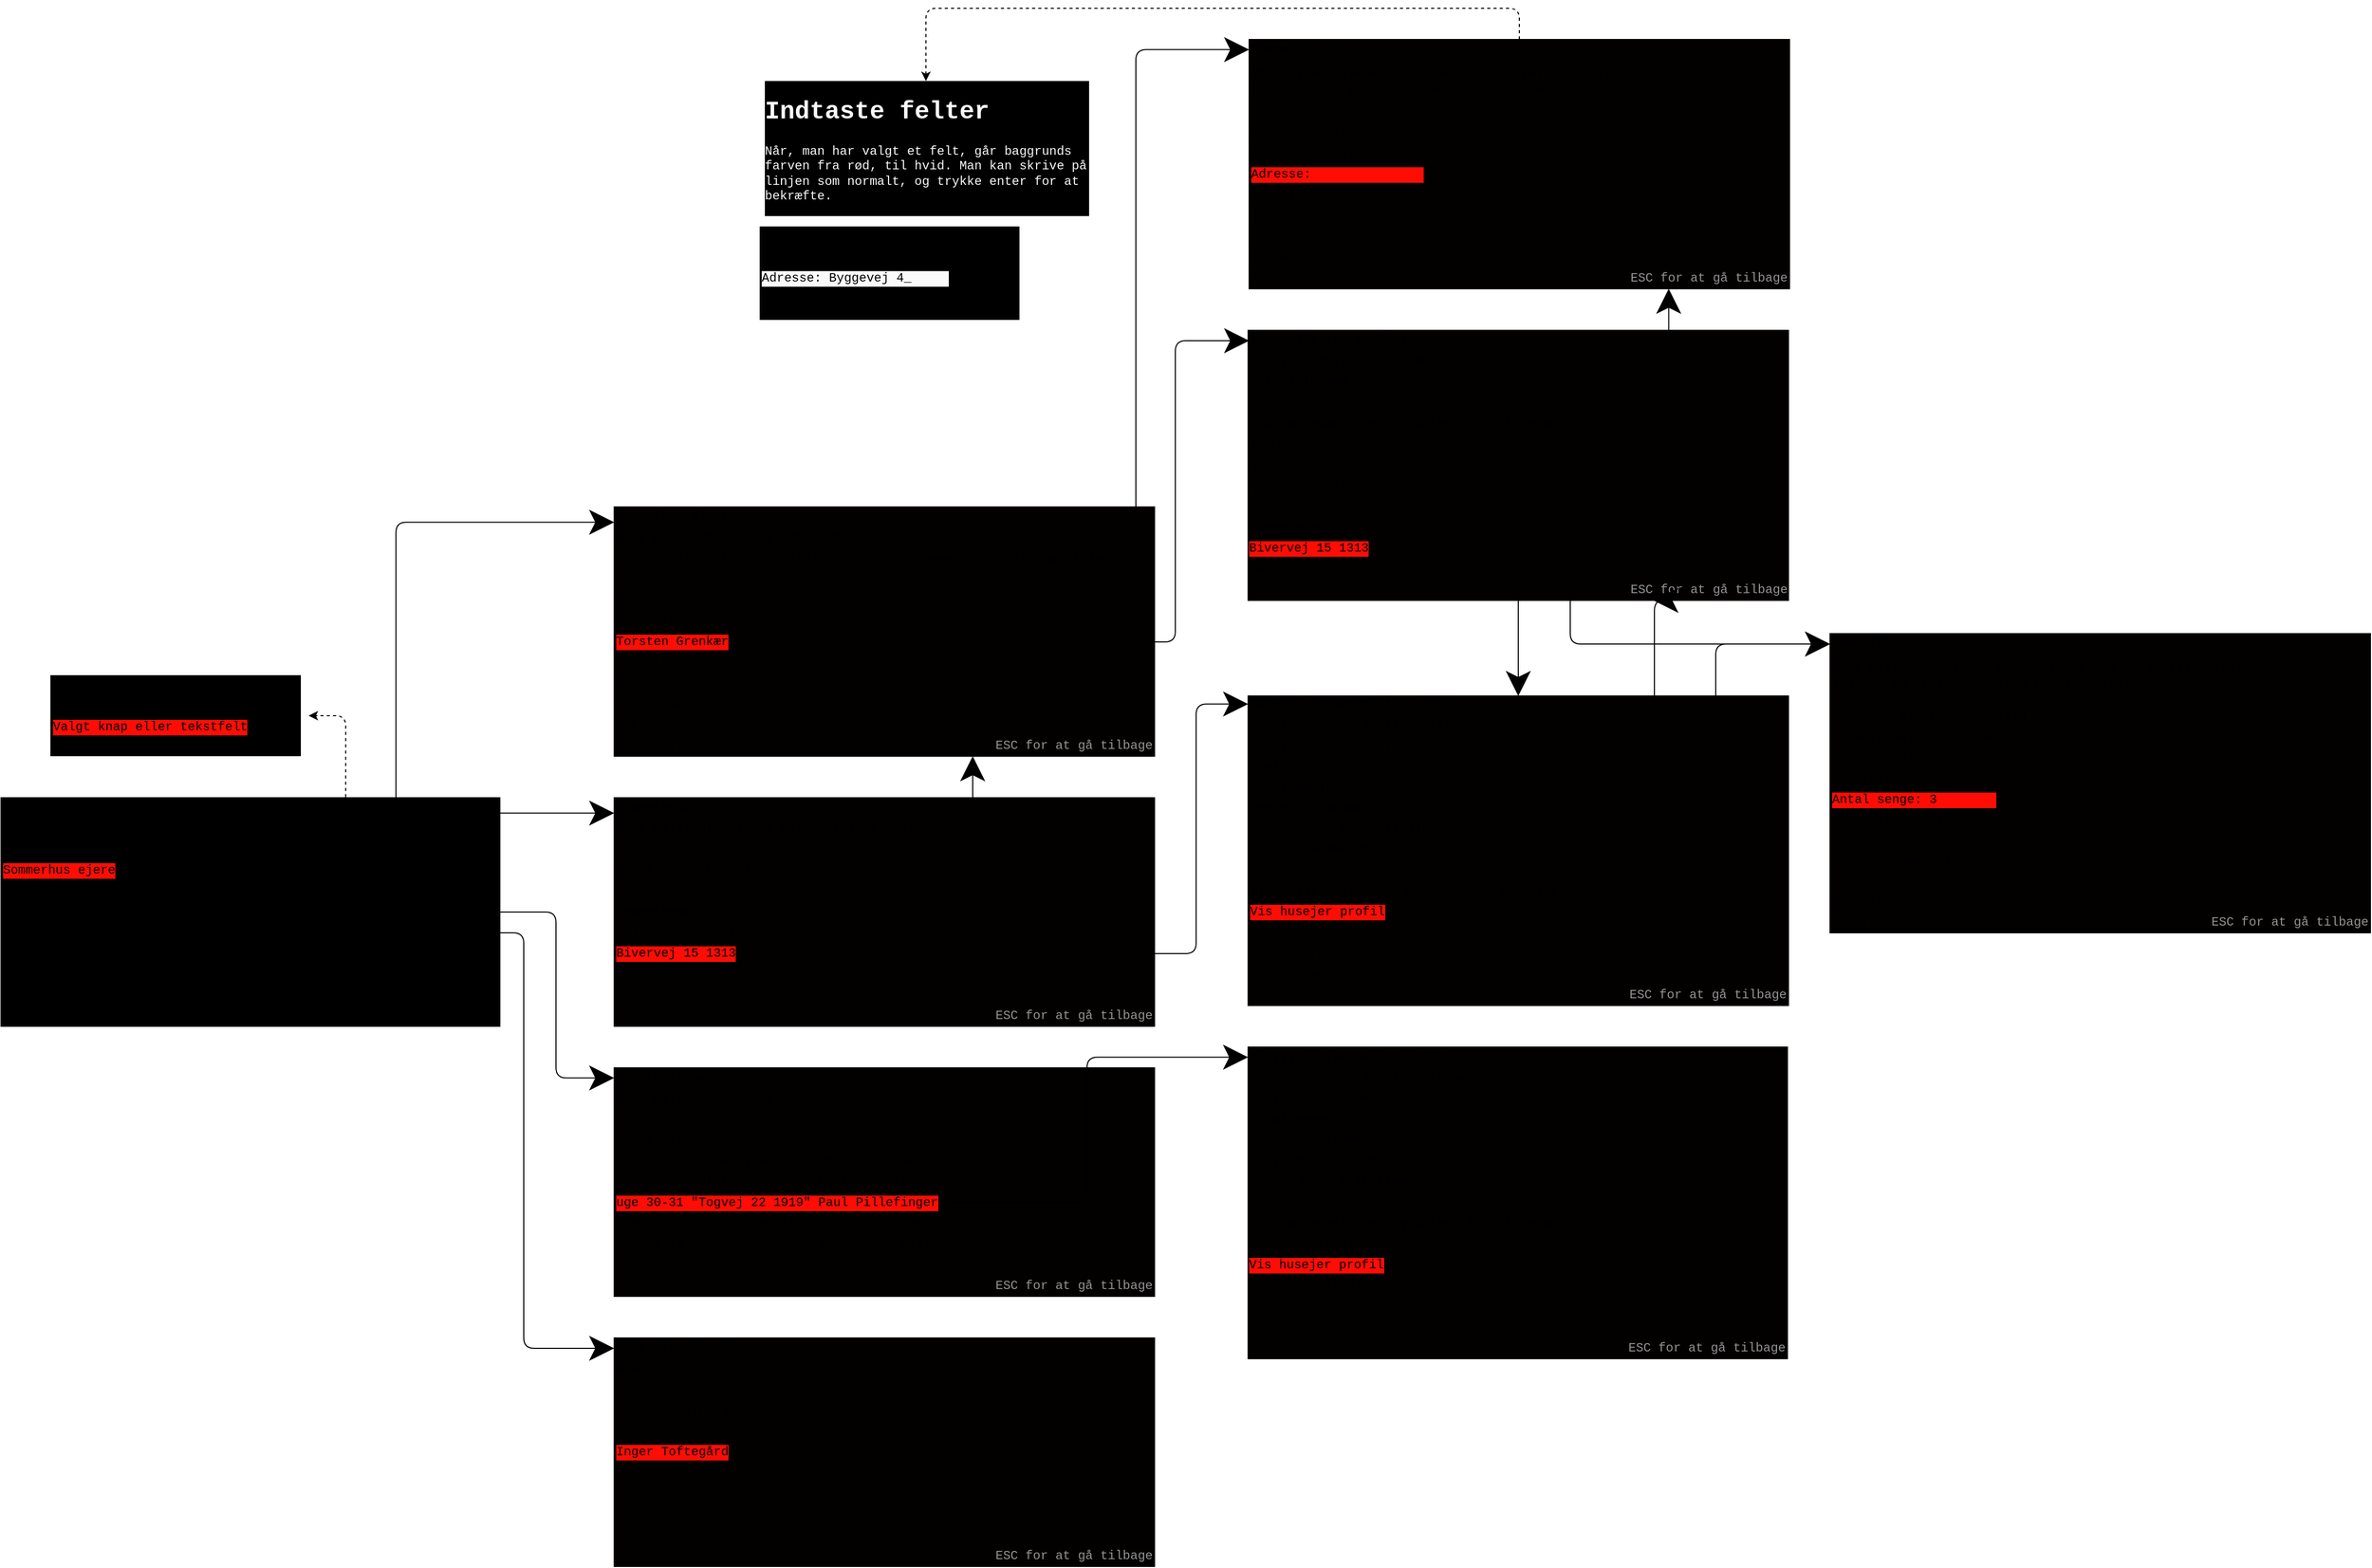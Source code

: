 <mxfile version="11.3.0" pages="1"><diagram id="26p3L_YCjEW0jslqgOV3" name="Page-1"><mxGraphModel dx="1491" dy="1952" grid="1" gridSize="10" guides="1" tooltips="1" connect="1" arrows="1" fold="1" page="1" pageScale="1" pageWidth="827" pageHeight="1169" math="0" shadow="0"><root><mxCell id="0"/><mxCell id="1" parent="0"/><mxCell id="nq1gIL245foK8ah5lB4P-1" value="" style="rounded=0;whiteSpace=wrap;html=1;comic=0;fillColor=#000000;" vertex="1" parent="1"><mxGeometry x="40" y="40" width="480" height="220" as="geometry"/></mxCell><mxCell id="nq1gIL245foK8ah5lB4P-2" value="Sydvest-Bo Sommerhuse" style="text;html=1;strokeColor=none;fillColor=none;align=left;verticalAlign=middle;whiteSpace=wrap;rounded=0;comic=0;fontFamily=Courier New;fontStyle=1" vertex="1" parent="1"><mxGeometry x="40" y="40" width="200" height="20" as="geometry"/></mxCell><mxCell id="nq1gIL245foK8ah5lB4P-3" value="Sommerhus ejere" style="text;html=1;strokeColor=none;fillColor=none;align=left;verticalAlign=middle;whiteSpace=wrap;rounded=0;comic=0;fontFamily=Courier New;labelBackgroundColor=#FF0D05;fontColor=#000000;" vertex="1" parent="1"><mxGeometry x="40" y="100" width="120" height="20" as="geometry"/></mxCell><mxCell id="nq1gIL245foK8ah5lB4P-4" value="Sommerhuse" style="text;html=1;strokeColor=none;fillColor=none;align=left;verticalAlign=middle;whiteSpace=wrap;rounded=0;comic=0;fontFamily=Courier New;" vertex="1" parent="1"><mxGeometry x="40" y="120" width="80" height="20" as="geometry"/></mxCell><mxCell id="nq1gIL245foK8ah5lB4P-5" value="Reservationer" style="text;html=1;strokeColor=none;fillColor=none;align=left;verticalAlign=middle;whiteSpace=wrap;rounded=0;comic=0;fontFamily=Courier New;" vertex="1" parent="1"><mxGeometry x="40" y="140" width="100" height="20" as="geometry"/></mxCell><mxCell id="nq1gIL245foK8ah5lB4P-6" value="Brug piletasterne, og Enter, for at vælge" style="text;html=1;strokeColor=none;fillColor=none;align=left;verticalAlign=middle;whiteSpace=wrap;rounded=0;comic=0;fontFamily=Courier New;fontStyle=1" vertex="1" parent="1"><mxGeometry x="40" y="60" width="300" height="20" as="geometry"/></mxCell><mxCell id="nq1gIL245foK8ah5lB4P-8" value="" style="rounded=0;whiteSpace=wrap;html=1;comic=0;fillColor=#030000;" vertex="1" parent="1"><mxGeometry x="630" y="-240" width="520" height="240" as="geometry"/></mxCell><mxCell id="nq1gIL245foK8ah5lB4P-13" value="Brug piletasterne, og Enter, for at vælge" style="text;html=1;strokeColor=none;fillColor=none;align=left;verticalAlign=middle;whiteSpace=wrap;rounded=0;comic=0;fontFamily=Courier New;fontStyle=1" vertex="1" parent="1"><mxGeometry x="630" y="-220.2" width="300" height="20" as="geometry"/></mxCell><mxCell id="nq1gIL245foK8ah5lB4P-14" value="Sommerhus ejere" style="text;html=1;strokeColor=none;fillColor=none;align=left;verticalAlign=middle;whiteSpace=wrap;rounded=0;comic=0;fontFamily=Courier New;fontStyle=1" vertex="1" parent="1"><mxGeometry x="630" y="-240.2" width="200" height="20" as="geometry"/></mxCell><mxCell id="nq1gIL245foK8ah5lB4P-15" value="Torsten Grenkær" style="text;html=1;strokeColor=none;fillColor=none;align=left;verticalAlign=middle;whiteSpace=wrap;rounded=0;comic=0;fontFamily=Courier New;labelBackgroundColor=#FF0D05;fontColor=#000000;" vertex="1" parent="1"><mxGeometry x="630" y="-120" width="112" height="20" as="geometry"/></mxCell><mxCell id="nq1gIL245foK8ah5lB4P-16" value="Bo Nielsen" style="text;html=1;strokeColor=none;fillColor=none;align=left;verticalAlign=middle;whiteSpace=wrap;rounded=0;comic=0;fontFamily=Courier New;" vertex="1" parent="1"><mxGeometry x="630" y="-140.2" width="200" height="20" as="geometry"/></mxCell><mxCell id="nq1gIL245foK8ah5lB4P-17" value="Opret Sommerhus ejer" style="text;html=1;strokeColor=none;fillColor=none;align=left;verticalAlign=middle;whiteSpace=wrap;rounded=0;comic=0;fontFamily=Courier New;fontStyle=0;dashed=1;" vertex="1" parent="1"><mxGeometry x="630" y="-160" width="151" height="20" as="geometry"/></mxCell><mxCell id="nq1gIL245foK8ah5lB4P-18" value="Lise Lotte" style="text;html=1;strokeColor=none;fillColor=none;align=left;verticalAlign=middle;whiteSpace=wrap;rounded=0;comic=0;fontFamily=Courier New;" vertex="1" parent="1"><mxGeometry x="630" y="-100.2" width="200" height="20" as="geometry"/></mxCell><mxCell id="nq1gIL245foK8ah5lB4P-19" value="Niels Bohr" style="text;html=1;strokeColor=none;fillColor=none;align=left;verticalAlign=middle;whiteSpace=wrap;rounded=0;comic=0;fontFamily=Courier New;" vertex="1" parent="1"><mxGeometry x="630" y="-80.2" width="200" height="20" as="geometry"/></mxCell><mxCell id="nq1gIL245foK8ah5lB4P-20" value="Finn Nymark" style="text;html=1;strokeColor=none;fillColor=none;align=left;verticalAlign=middle;whiteSpace=wrap;rounded=0;comic=0;fontFamily=Courier New;" vertex="1" parent="1"><mxGeometry x="630" y="-60.2" width="200" height="20" as="geometry"/></mxCell><mxCell id="nq1gIL245foK8ah5lB4P-21" value="Bob Byggemand" style="text;html=1;strokeColor=none;fillColor=none;align=left;verticalAlign=middle;whiteSpace=wrap;rounded=0;comic=0;fontFamily=Courier New;" vertex="1" parent="1"><mxGeometry x="630" y="-40.2" width="200" height="20" as="geometry"/></mxCell><mxCell id="nq1gIL245foK8ah5lB4P-22" value="Gert Lillapuk" style="text;html=1;strokeColor=none;fillColor=none;align=left;verticalAlign=middle;whiteSpace=wrap;rounded=0;comic=0;fontFamily=Courier New;" vertex="1" parent="1"><mxGeometry x="630" y="-20.2" width="200" height="20" as="geometry"/></mxCell><mxCell id="nq1gIL245foK8ah5lB4P-23" value="" style="rounded=0;whiteSpace=wrap;html=1;comic=0;fillColor=#030000;" vertex="1" parent="1"><mxGeometry x="630" y="40" width="520" height="220" as="geometry"/></mxCell><mxCell id="nq1gIL245foK8ah5lB4P-24" value="Brug piletasterne, og Enter, for at vælge" style="text;html=1;strokeColor=none;fillColor=none;align=left;verticalAlign=middle;whiteSpace=wrap;rounded=0;comic=0;fontFamily=Courier New;fontStyle=1" vertex="1" parent="1"><mxGeometry x="630" y="59.8" width="300" height="20" as="geometry"/></mxCell><mxCell id="nq1gIL245foK8ah5lB4P-25" value="Sommerhuse" style="text;html=1;strokeColor=none;fillColor=none;align=left;verticalAlign=middle;whiteSpace=wrap;rounded=0;comic=0;fontFamily=Courier New;fontStyle=1" vertex="1" parent="1"><mxGeometry x="630" y="39.8" width="200" height="20" as="geometry"/></mxCell><mxCell id="nq1gIL245foK8ah5lB4P-26" value="Bivervej 15 1313" style="text;html=1;strokeColor=none;fillColor=none;align=left;verticalAlign=middle;whiteSpace=wrap;rounded=0;comic=0;fontFamily=Courier New;labelBackgroundColor=#FF0D05;fontColor=#000000;" vertex="1" parent="1"><mxGeometry x="630" y="180" width="119" height="20" as="geometry"/></mxCell><mxCell id="nq1gIL245foK8ah5lB4P-28" value="Opret Sommerhus ejer" style="text;html=1;strokeColor=none;fillColor=none;align=left;verticalAlign=middle;whiteSpace=wrap;rounded=0;comic=0;fontFamily=Courier New;fontStyle=0;dashed=1;" vertex="1" parent="1"><mxGeometry x="630" y="100" width="149" height="20" as="geometry"/></mxCell><mxCell id="nq1gIL245foK8ah5lB4P-34" value="Vælg en ejer, for at administrere deres sommerhuse eller oplysninger" style="text;html=1;strokeColor=none;fillColor=none;align=left;verticalAlign=middle;whiteSpace=wrap;rounded=0;comic=0;fontFamily=Courier New;fontStyle=1" vertex="1" parent="1"><mxGeometry x="630" y="-200" width="500" height="20" as="geometry"/></mxCell><mxCell id="nq1gIL245foK8ah5lB4P-35" value="" style="endArrow=classic;html=1;fontFamily=Courier New;fontColor=#000000;exitX=1;exitY=0.5;exitDx=0;exitDy=0;edgeStyle=orthogonalEdgeStyle;endSize=21;strokeWidth=1;entryX=0;entryY=0.75;entryDx=0;entryDy=0;rounded=1;" edge="1" parent="1" source="nq1gIL245foK8ah5lB4P-3" target="nq1gIL245foK8ah5lB4P-14"><mxGeometry width="50" height="50" relative="1" as="geometry"><mxPoint x="180" y="120" as="sourcePoint"/><mxPoint x="570" y="-140" as="targetPoint"/><Array as="points"><mxPoint x="420" y="110"/><mxPoint x="420" y="-225"/></Array></mxGeometry></mxCell><mxCell id="nq1gIL245foK8ah5lB4P-36" value="" style="endArrow=classic;html=1;fontFamily=Courier New;fontColor=#000000;exitX=1;exitY=0.5;exitDx=0;exitDy=0;edgeStyle=orthogonalEdgeStyle;endSize=21;strokeWidth=1;entryX=0;entryY=0.75;entryDx=0;entryDy=0;rounded=1;" edge="1" parent="1" source="nq1gIL245foK8ah5lB4P-4" target="nq1gIL245foK8ah5lB4P-25"><mxGeometry width="50" height="50" relative="1" as="geometry"><mxPoint x="210.176" y="137.529" as="sourcePoint"/><mxPoint x="679.588" y="-197.765" as="targetPoint"/><Array as="points"><mxPoint x="470" y="130"/><mxPoint x="470" y="55"/></Array></mxGeometry></mxCell><mxCell id="nq1gIL245foK8ah5lB4P-37" value="" style="endArrow=classic;html=1;fontFamily=Courier New;fontColor=#000000;exitX=1;exitY=0.5;exitDx=0;exitDy=0;edgeStyle=orthogonalEdgeStyle;endSize=21;strokeWidth=1;rounded=1;" edge="1" parent="1" source="nq1gIL245foK8ah5lB4P-28" target="nq1gIL245foK8ah5lB4P-8"><mxGeometry width="50" height="50" relative="1" as="geometry"><mxPoint x="1240.118" y="129.529" as="sourcePoint"/><mxPoint x="1749.529" y="54.235" as="targetPoint"/><Array as="points"><mxPoint x="975" y="110"/></Array></mxGeometry></mxCell><mxCell id="nq1gIL245foK8ah5lB4P-38" value="" style="rounded=0;whiteSpace=wrap;html=1;comic=0;fillColor=#030000;" vertex="1" parent="1"><mxGeometry x="630" y="300" width="520" height="220" as="geometry"/></mxCell><mxCell id="nq1gIL245foK8ah5lB4P-39" value="Brug piletasterne, og Enter, for at vælge" style="text;html=1;strokeColor=none;fillColor=none;align=left;verticalAlign=middle;whiteSpace=wrap;rounded=0;comic=0;fontFamily=Courier New;fontStyle=1" vertex="1" parent="1"><mxGeometry x="630" y="319.8" width="300" height="20" as="geometry"/></mxCell><mxCell id="nq1gIL245foK8ah5lB4P-40" value="Reservationer" style="text;html=1;strokeColor=none;fillColor=none;align=left;verticalAlign=middle;whiteSpace=wrap;rounded=0;comic=0;fontFamily=Courier New;fontStyle=1" vertex="1" parent="1"><mxGeometry x="630" y="299.8" width="200" height="20" as="geometry"/></mxCell><mxCell id="nq1gIL245foK8ah5lB4P-210" style="edgeStyle=orthogonalEdgeStyle;rounded=1;orthogonalLoop=1;jettySize=auto;html=1;entryX=0;entryY=0.5;entryDx=0;entryDy=0;endSize=21;targetPerimeterSpacing=0;strokeWidth=1;fontFamily=Courier New;fontColor=#030000;" edge="1" parent="1" source="nq1gIL245foK8ah5lB4P-41" target="nq1gIL245foK8ah5lB4P-194"><mxGeometry relative="1" as="geometry"/></mxCell><mxCell id="nq1gIL245foK8ah5lB4P-41" value="&lt;span style=&quot;background-color: rgb(255 , 13 , 5)&quot;&gt;uge 30-31 &quot;Togvej 22 1919&quot; Paul Pillefinger&lt;/span&gt;" style="text;html=1;strokeColor=none;fillColor=none;align=left;verticalAlign=middle;whiteSpace=wrap;rounded=0;comic=0;fontFamily=Courier New;labelBackgroundColor=#FF0D05;fontColor=#000000;" vertex="1" parent="1"><mxGeometry x="630" y="420" width="320" height="20" as="geometry"/></mxCell><mxCell id="nq1gIL245foK8ah5lB4P-42" value="uge 22-24 &quot;Grænvej 40 2030&quot; Morten Ingmand" style="text;html=1;strokeColor=none;fillColor=none;align=left;verticalAlign=middle;whiteSpace=wrap;rounded=0;comic=0;fontFamily=Courier New;" vertex="1" parent="1"><mxGeometry x="630" y="380" width="440" height="20" as="geometry"/></mxCell><mxCell id="nq1gIL245foK8ah5lB4P-43" value="Opret Reservation" style="text;html=1;strokeColor=none;fillColor=none;align=left;verticalAlign=middle;whiteSpace=wrap;rounded=0;comic=0;fontFamily=Courier New;fontStyle=0;dashed=1;" vertex="1" parent="1"><mxGeometry x="630" y="360" width="130" height="20" as="geometry"/></mxCell><mxCell id="nq1gIL245foK8ah5lB4P-49" value="uge 19-32 &quot;BilTorv 2 1415&quot; Erik Poulstrup" style="text;html=1;strokeColor=none;fillColor=none;align=left;verticalAlign=middle;whiteSpace=wrap;rounded=0;comic=0;fontFamily=Courier New;" vertex="1" parent="1"><mxGeometry x="630" y="400" width="440" height="20" as="geometry"/></mxCell><mxCell id="nq1gIL245foK8ah5lB4P-52" value="uge 47-48 &quot;Kolddyssen 14 2030&quot; Per Wïnther" style="text;html=1;strokeColor=none;fillColor=none;align=left;verticalAlign=middle;whiteSpace=wrap;rounded=0;comic=0;fontFamily=Courier New;" vertex="1" parent="1"><mxGeometry x="630" y="440" width="440" height="20" as="geometry"/></mxCell><mxCell id="nq1gIL245foK8ah5lB4P-53" value="uge 12-14 &quot;FjabbeVinget 30 1400&quot; Lexi Belle" style="text;html=1;strokeColor=none;fillColor=none;align=left;verticalAlign=middle;whiteSpace=wrap;rounded=0;comic=0;fontFamily=Courier New;" vertex="1" parent="1"><mxGeometry x="630" y="460" width="440" height="20" as="geometry"/></mxCell><mxCell id="nq1gIL245foK8ah5lB4P-54" value="" style="endArrow=classic;html=1;fontFamily=Courier New;fontColor=#000000;exitX=1;exitY=0.5;exitDx=0;exitDy=0;edgeStyle=orthogonalEdgeStyle;endSize=21;strokeWidth=1;entryX=0;entryY=0.5;entryDx=0;entryDy=0;rounded=1;" edge="1" parent="1" source="nq1gIL245foK8ah5lB4P-5" target="nq1gIL245foK8ah5lB4P-40"><mxGeometry width="50" height="50" relative="1" as="geometry"><mxPoint x="140" y="155" as="sourcePoint"/><mxPoint x="650" y="80" as="targetPoint"/><Array as="points"><mxPoint x="574" y="150"/><mxPoint x="574" y="310"/></Array></mxGeometry></mxCell><mxCell id="nq1gIL245foK8ah5lB4P-55" value="&lt;font color=&quot;#949494&quot;&gt;ESC for at gå tilbage&lt;/font&gt;" style="text;html=1;strokeColor=none;fillColor=none;align=left;verticalAlign=middle;whiteSpace=wrap;rounded=0;comic=0;fontFamily=Courier New;" vertex="1" parent="1"><mxGeometry x="995" y="240" width="155" height="20" as="geometry"/></mxCell><mxCell id="nq1gIL245foK8ah5lB4P-58" value="Udlejningskonsulenter" style="text;html=1;strokeColor=none;fillColor=none;align=left;verticalAlign=middle;whiteSpace=wrap;rounded=0;comic=0;fontFamily=Courier New;" vertex="1" parent="1"><mxGeometry x="40" y="160" width="160" height="20" as="geometry"/></mxCell><mxCell id="nq1gIL245foK8ah5lB4P-59" value="" style="rounded=0;whiteSpace=wrap;html=1;comic=0;fillColor=#030000;" vertex="1" parent="1"><mxGeometry x="630" y="560" width="520" height="220" as="geometry"/></mxCell><mxCell id="nq1gIL245foK8ah5lB4P-60" value="Brug piletasterne, og Enter, for at vælge" style="text;html=1;strokeColor=none;fillColor=none;align=left;verticalAlign=middle;whiteSpace=wrap;rounded=0;comic=0;fontFamily=Courier New;" vertex="1" parent="1"><mxGeometry x="630" y="579.8" width="300" height="20" as="geometry"/></mxCell><mxCell id="nq1gIL245foK8ah5lB4P-61" value="Udlejningskonsulenter" style="text;html=1;strokeColor=none;fillColor=none;align=left;verticalAlign=middle;whiteSpace=wrap;rounded=0;comic=0;fontFamily=Courier New;" vertex="1" parent="1"><mxGeometry x="630" y="559.8" width="200" height="20" as="geometry"/></mxCell><mxCell id="nq1gIL245foK8ah5lB4P-62" value="&lt;span style=&quot;background-color: rgb(255 , 13 , 5)&quot;&gt;Inger Toftegård&lt;/span&gt;" style="text;html=1;strokeColor=none;fillColor=none;align=left;verticalAlign=middle;whiteSpace=wrap;rounded=0;comic=0;fontFamily=Courier New;labelBackgroundColor=#FF0D05;fontColor=#000000;" vertex="1" parent="1"><mxGeometry x="630" y="660" width="440" height="20" as="geometry"/></mxCell><mxCell id="nq1gIL245foK8ah5lB4P-63" value="Peter Poulstrup" style="text;html=1;strokeColor=none;fillColor=none;align=left;verticalAlign=middle;whiteSpace=wrap;rounded=0;comic=0;fontFamily=Courier New;" vertex="1" parent="1"><mxGeometry x="630" y="640" width="440" height="20" as="geometry"/></mxCell><mxCell id="nq1gIL245foK8ah5lB4P-64" value="Opret Udlejningskonsulent" style="text;html=1;strokeColor=none;fillColor=none;align=left;verticalAlign=middle;whiteSpace=wrap;rounded=0;comic=0;fontFamily=Courier New;fontStyle=0;dashed=1;" vertex="1" parent="1"><mxGeometry x="630" y="620" width="200" height="20" as="geometry"/></mxCell><mxCell id="nq1gIL245foK8ah5lB4P-66" value="Morten Vimmer" style="text;html=1;strokeColor=none;fillColor=none;align=left;verticalAlign=middle;whiteSpace=wrap;rounded=0;comic=0;fontFamily=Courier New;" vertex="1" parent="1"><mxGeometry x="630" y="680" width="440" height="20" as="geometry"/></mxCell><mxCell id="nq1gIL245foK8ah5lB4P-68" value="" style="endArrow=classic;html=1;fontFamily=Courier New;fontColor=#000000;exitX=1;exitY=0.5;exitDx=0;exitDy=0;edgeStyle=orthogonalEdgeStyle;endSize=21;strokeWidth=1;rounded=1;" edge="1" parent="1" source="nq1gIL245foK8ah5lB4P-58" target="nq1gIL245foK8ah5lB4P-61"><mxGeometry width="50" height="50" relative="1" as="geometry"><mxPoint x="120" y="229.667" as="sourcePoint"/><mxPoint x="610" y="389.667" as="targetPoint"/><Array as="points"><mxPoint x="543" y="170"/><mxPoint x="543" y="570"/></Array></mxGeometry></mxCell><mxCell id="nq1gIL245foK8ah5lB4P-69" value="" style="rounded=0;whiteSpace=wrap;html=1;comic=0;fillColor=#030000;" vertex="1" parent="1"><mxGeometry x="1241" y="-690" width="520" height="240" as="geometry"/></mxCell><mxCell id="nq1gIL245foK8ah5lB4P-70" value="Brug piletasterne, og Enter, for at vælge et felt, indtast i feltet, og tryk enter igen for at bekræfte" style="text;html=1;strokeColor=none;fillColor=none;align=left;verticalAlign=middle;whiteSpace=wrap;rounded=0;comic=0;fontFamily=Courier New;fontStyle=1" vertex="1" parent="1"><mxGeometry x="1241" y="-670" width="460" height="40" as="geometry"/></mxCell><mxCell id="nq1gIL245foK8ah5lB4P-71" value="Sommerhus ejer" style="text;html=1;strokeColor=none;fillColor=none;align=left;verticalAlign=middle;whiteSpace=wrap;rounded=0;comic=0;fontFamily=Courier New;fontStyle=1" vertex="1" parent="1"><mxGeometry x="1241" y="-690.2" width="200" height="20" as="geometry"/></mxCell><mxCell id="nq1gIL245foK8ah5lB4P-72" value="Adresse:&amp;nbsp; &amp;nbsp; &amp;nbsp; &amp;nbsp; &amp;nbsp; &amp;nbsp; &amp;nbsp; &amp;nbsp;" style="text;html=1;strokeColor=none;fillColor=none;align=left;verticalAlign=middle;whiteSpace=wrap;rounded=0;comic=0;fontFamily=Courier New;labelBackgroundColor=#FF0D05;fontColor=#000000;" vertex="1" parent="1"><mxGeometry x="1241" y="-570.2" width="200" height="20" as="geometry"/></mxCell><mxCell id="nq1gIL245foK8ah5lB4P-73" value="Efternavn: Bistrup" style="text;html=1;strokeColor=none;fillColor=none;align=left;verticalAlign=middle;whiteSpace=wrap;rounded=0;comic=0;fontFamily=Courier New;" vertex="1" parent="1"><mxGeometry x="1241" y="-590.2" width="200" height="20" as="geometry"/></mxCell><mxCell id="nq1gIL245foK8ah5lB4P-74" value="Fornavn: Peter" style="text;html=1;strokeColor=none;fillColor=none;align=left;verticalAlign=middle;whiteSpace=wrap;rounded=0;comic=0;fontFamily=Courier New;fontStyle=0;dashed=1;" vertex="1" parent="1"><mxGeometry x="1241" y="-610.2" width="200" height="20" as="geometry"/></mxCell><mxCell id="nq1gIL245foK8ah5lB4P-81" value="PostNr:" style="text;html=1;strokeColor=none;fillColor=none;align=left;verticalAlign=middle;whiteSpace=wrap;rounded=0;comic=0;fontFamily=Courier New;" vertex="1" parent="1"><mxGeometry x="1241" y="-550.2" width="200" height="20" as="geometry"/></mxCell><mxCell id="nq1gIL245foK8ah5lB4P-82" value="Tlf:" style="text;html=1;strokeColor=none;fillColor=none;align=left;verticalAlign=middle;whiteSpace=wrap;rounded=0;comic=0;fontFamily=Courier New;" vertex="1" parent="1"><mxGeometry x="1241" y="-530.2" width="200" height="20" as="geometry"/></mxCell><mxCell id="nq1gIL245foK8ah5lB4P-84" value="" style="rounded=0;whiteSpace=wrap;html=1;dashed=1;comic=0;labelBackgroundColor=#FF0D05;strokeColor=none;fillColor=#000000;fontFamily=Courier New;fontColor=#000000;align=left;" vertex="1" parent="1"><mxGeometry x="770" y="-510" width="250" height="90" as="geometry"/></mxCell><mxCell id="nq1gIL245foK8ah5lB4P-85" value="Efternavn: Bistrup" style="text;html=1;strokeColor=none;fillColor=none;align=left;verticalAlign=middle;whiteSpace=wrap;rounded=0;comic=0;fontFamily=Courier New;" vertex="1" parent="1"><mxGeometry x="770" y="-490.2" width="200" height="20" as="geometry"/></mxCell><mxCell id="nq1gIL245foK8ah5lB4P-86" value="Adresse: Byggevej 4_&amp;nbsp; &amp;nbsp; &amp;nbsp;" style="text;html=1;strokeColor=none;fillColor=none;align=left;verticalAlign=middle;whiteSpace=wrap;rounded=0;comic=0;fontFamily=Courier New;labelBackgroundColor=#FAFAFA;fontColor=#000000;" vertex="1" parent="1"><mxGeometry x="770" y="-470.2" width="200" height="20" as="geometry"/></mxCell><mxCell id="nq1gIL245foK8ah5lB4P-87" value="PostNr:" style="text;html=1;strokeColor=none;fillColor=none;align=left;verticalAlign=middle;whiteSpace=wrap;rounded=0;comic=0;fontFamily=Courier New;" vertex="1" parent="1"><mxGeometry x="770" y="-450.2" width="200" height="20" as="geometry"/></mxCell><mxCell id="nq1gIL245foK8ah5lB4P-88" value="Fornavn: Peter" style="text;html=1;strokeColor=none;fillColor=none;align=left;verticalAlign=middle;whiteSpace=wrap;rounded=0;comic=0;fontFamily=Courier New;fontStyle=0;dashed=1;" vertex="1" parent="1"><mxGeometry x="770" y="-510.2" width="200" height="20" as="geometry"/></mxCell><mxCell id="nq1gIL245foK8ah5lB4P-90" value="&lt;h1&gt;Indtaste felter&lt;/h1&gt;&lt;p&gt;Når, man har valgt et felt, går baggrunds farven fra rød, til hvid. Man kan skrive på linjen som normalt, og trykke enter for at bekræfte.&lt;/p&gt;" style="text;html=1;strokeColor=none;fillColor=none;spacing=5;spacingTop=-20;whiteSpace=wrap;overflow=hidden;rounded=0;dashed=1;comic=0;labelBackgroundColor=#000000;fontFamily=Courier New;fontColor=#FAFAFA;align=left;" vertex="1" parent="1"><mxGeometry x="770" y="-640" width="320" height="120" as="geometry"/></mxCell><mxCell id="nq1gIL245foK8ah5lB4P-91" value="" style="endArrow=classic;html=1;dashed=1;strokeWidth=1;fontFamily=Courier New;fontColor=#000000;exitX=0.5;exitY=0;exitDx=0;exitDy=0;rounded=1;edgeStyle=orthogonalEdgeStyle;" edge="1" parent="1" source="nq1gIL245foK8ah5lB4P-69"><mxGeometry width="50" height="50" relative="1" as="geometry"><mxPoint x="1611" y="-780" as="sourcePoint"/><mxPoint x="930" y="-650" as="targetPoint"/><Array as="points"><mxPoint x="1501" y="-720"/><mxPoint x="930" y="-720"/></Array></mxGeometry></mxCell><mxCell id="nq1gIL245foK8ah5lB4P-92" value="Bekræft Ændringer" style="text;html=1;strokeColor=none;fillColor=none;align=left;verticalAlign=middle;whiteSpace=wrap;rounded=0;comic=0;fontFamily=Courier New;fontStyle=0;dashed=1;" vertex="1" parent="1"><mxGeometry x="1241" y="-490.2" width="200" height="20" as="geometry"/></mxCell><mxCell id="nq1gIL245foK8ah5lB4P-93" value="Fortryd" style="text;html=1;strokeColor=none;fillColor=none;align=left;verticalAlign=middle;whiteSpace=wrap;rounded=0;comic=0;fontFamily=Courier New;fontStyle=0;dashed=1;" vertex="1" parent="1"><mxGeometry x="1241" y="-470.2" width="200" height="20" as="geometry"/></mxCell><mxCell id="nq1gIL245foK8ah5lB4P-94" value="" style="endArrow=classic;html=1;fontFamily=Courier New;fontColor=#000000;exitX=1;exitY=0.5;exitDx=0;exitDy=0;edgeStyle=orthogonalEdgeStyle;endSize=21;strokeWidth=1;entryX=0;entryY=0.5;entryDx=0;entryDy=0;targetPerimeterSpacing=0;rounded=1;" edge="1" parent="1" source="nq1gIL245foK8ah5lB4P-17" target="nq1gIL245foK8ah5lB4P-71"><mxGeometry width="50" height="50" relative="1" as="geometry"><mxPoint x="969.857" y="-23.571" as="sourcePoint"/><mxPoint x="1439.857" y="-357.857" as="targetPoint"/><Array as="points"><mxPoint x="1132" y="-150"/><mxPoint x="1132" y="-680"/></Array></mxGeometry></mxCell><mxCell id="nq1gIL245foK8ah5lB4P-95" value="" style="rounded=0;whiteSpace=wrap;html=1;comic=0;fillColor=#030000;" vertex="1" parent="1"><mxGeometry x="1240" y="-410" width="520" height="260" as="geometry"/></mxCell><mxCell id="nq1gIL245foK8ah5lB4P-97" value="Navn: Torsten Grenkær" style="text;html=1;strokeColor=none;fillColor=none;align=left;verticalAlign=middle;whiteSpace=wrap;rounded=0;comic=0;fontFamily=Courier New;fontStyle=1" vertex="1" parent="1"><mxGeometry x="1241" y="-410" width="325" height="20" as="geometry"/></mxCell><mxCell id="nq1gIL245foK8ah5lB4P-98" value="Bivervej 15 1313" style="text;html=1;strokeColor=none;fillColor=none;align=left;verticalAlign=middle;whiteSpace=wrap;rounded=0;comic=0;fontFamily=Courier New;labelBackgroundColor=#FF0D05;fontColor=#000000;" vertex="1" parent="1"><mxGeometry x="1239" y="-210" width="125" height="20" as="geometry"/></mxCell><mxCell id="nq1gIL245foK8ah5lB4P-100" value="Rediger oplysninger" style="text;html=1;strokeColor=none;fillColor=none;align=left;verticalAlign=middle;whiteSpace=wrap;rounded=0;comic=0;fontFamily=Courier New;fontStyle=0;dashed=1;" vertex="1" parent="1"><mxGeometry x="1241.5" y="-310" width="147" height="20" as="geometry"/></mxCell><mxCell id="nq1gIL245foK8ah5lB4P-105" value="" style="endArrow=classic;html=1;fontFamily=Courier New;fontColor=#000000;exitX=1;exitY=0.5;exitDx=0;exitDy=0;edgeStyle=orthogonalEdgeStyle;endSize=21;strokeWidth=1;entryX=0;entryY=0.5;entryDx=0;entryDy=0;targetPerimeterSpacing=0;rounded=1;" edge="1" parent="1" source="nq1gIL245foK8ah5lB4P-15" target="nq1gIL245foK8ah5lB4P-97"><mxGeometry width="50" height="50" relative="1" as="geometry"><mxPoint x="790" y="-105" as="sourcePoint"/><mxPoint x="1200" y="-315" as="targetPoint"/><Array as="points"><mxPoint x="1170" y="-110"/><mxPoint x="1170" y="-400"/></Array></mxGeometry></mxCell><mxCell id="nq1gIL245foK8ah5lB4P-106" value="" style="endArrow=classic;html=1;fontFamily=Courier New;fontColor=#000000;edgeStyle=orthogonalEdgeStyle;endSize=21;strokeWidth=1;entryX=0.25;entryY=1;entryDx=0;entryDy=0;targetPerimeterSpacing=0;rounded=1;exitX=1;exitY=0.5;exitDx=0;exitDy=0;" edge="1" parent="1" source="nq1gIL245foK8ah5lB4P-100" target="nq1gIL245foK8ah5lB4P-123"><mxGeometry width="50" height="50" relative="1" as="geometry"><mxPoint x="1240" y="-20" as="sourcePoint"/><mxPoint x="1403.862" y="-95.603" as="targetPoint"/><Array as="points"><mxPoint x="1645" y="-300"/></Array></mxGeometry></mxCell><mxCell id="nq1gIL245foK8ah5lB4P-109" value="Brug piletasterne, og Enter, for at vælge" style="text;html=1;strokeColor=none;fillColor=none;align=left;verticalAlign=middle;whiteSpace=wrap;rounded=0;comic=0;fontFamily=Courier New;fontStyle=1" vertex="1" parent="1"><mxGeometry x="1240" y="-330.2" width="300" height="20" as="geometry"/></mxCell><mxCell id="nq1gIL245foK8ah5lB4P-110" value="Slet sommerhus ejer" style="text;html=1;strokeColor=none;fillColor=none;align=left;verticalAlign=middle;whiteSpace=wrap;rounded=0;comic=0;fontFamily=Courier New;fontStyle=0;dashed=1;" vertex="1" parent="1"><mxGeometry x="1241.5" y="-290" width="260" height="20" as="geometry"/></mxCell><mxCell id="nq1gIL245foK8ah5lB4P-111" value="Lillemark 27 1420" style="text;html=1;strokeColor=none;fillColor=none;align=left;verticalAlign=middle;whiteSpace=wrap;rounded=0;comic=0;fontFamily=Courier New;fontStyle=0;dashed=1;" vertex="1" parent="1"><mxGeometry x="630" y="160" width="130" height="20" as="geometry"/></mxCell><mxCell id="nq1gIL245foK8ah5lB4P-112" value="BæverVinget 57 2312" style="text;html=1;strokeColor=none;fillColor=none;align=left;verticalAlign=middle;whiteSpace=wrap;rounded=0;comic=0;fontFamily=Courier New;fontStyle=0;dashed=1;" vertex="1" parent="1"><mxGeometry x="630" y="200" width="140" height="20" as="geometry"/></mxCell><mxCell id="nq1gIL245foK8ah5lB4P-113" value="BæverVinget 57 2312" style="text;html=1;strokeColor=none;fillColor=none;align=left;verticalAlign=middle;whiteSpace=wrap;rounded=0;comic=0;fontFamily=Courier New;fontStyle=0;dashed=1;" vertex="1" parent="1"><mxGeometry x="1239.5" y="-190" width="149" height="20" as="geometry"/></mxCell><mxCell id="nq1gIL245foK8ah5lB4P-115" value="Granvej 8 1244" style="text;html=1;strokeColor=none;fillColor=none;align=left;verticalAlign=middle;whiteSpace=wrap;rounded=0;comic=0;fontFamily=Courier New;fontStyle=0;dashed=1;" vertex="1" parent="1"><mxGeometry x="630" y="220" width="140" height="20" as="geometry"/></mxCell><mxCell id="nq1gIL245foK8ah5lB4P-118" value="sommerhuse:" style="text;html=1;strokeColor=none;fillColor=none;align=left;verticalAlign=middle;whiteSpace=wrap;rounded=0;comic=0;fontFamily=Courier New;fontStyle=1;dashed=1;" vertex="1" parent="1"><mxGeometry x="1239" y="-230" width="260" height="20" as="geometry"/></mxCell><mxCell id="nq1gIL245foK8ah5lB4P-119" value="&lt;font color=&quot;#949494&quot;&gt;ESC for at gå tilbage&lt;/font&gt;" style="text;html=1;strokeColor=none;fillColor=none;align=left;verticalAlign=middle;whiteSpace=wrap;rounded=0;comic=0;fontFamily=Courier New;" vertex="1" parent="1"><mxGeometry x="995" y="-20" width="155" height="20" as="geometry"/></mxCell><mxCell id="nq1gIL245foK8ah5lB4P-120" value="&lt;font color=&quot;#949494&quot;&gt;ESC for at gå tilbage&lt;/font&gt;" style="text;html=1;strokeColor=none;fillColor=none;align=left;verticalAlign=middle;whiteSpace=wrap;rounded=0;comic=0;fontFamily=Courier New;" vertex="1" parent="1"><mxGeometry x="995" y="500" width="155" height="20" as="geometry"/></mxCell><mxCell id="nq1gIL245foK8ah5lB4P-121" value="&lt;font color=&quot;#949494&quot;&gt;ESC for at gå tilbage&lt;/font&gt;" style="text;html=1;strokeColor=none;fillColor=none;align=left;verticalAlign=middle;whiteSpace=wrap;rounded=0;comic=0;fontFamily=Courier New;" vertex="1" parent="1"><mxGeometry x="995" y="760" width="155" height="20" as="geometry"/></mxCell><mxCell id="nq1gIL245foK8ah5lB4P-122" value="&lt;font color=&quot;#949494&quot;&gt;ESC for at gå tilbage&lt;/font&gt;" style="text;html=1;strokeColor=none;fillColor=none;align=left;verticalAlign=middle;whiteSpace=wrap;rounded=0;comic=0;fontFamily=Courier New;" vertex="1" parent="1"><mxGeometry x="1606" y="-170" width="155" height="20" as="geometry"/></mxCell><mxCell id="nq1gIL245foK8ah5lB4P-123" value="&lt;font color=&quot;#949494&quot;&gt;ESC for at gå tilbage&lt;/font&gt;" style="text;html=1;strokeColor=none;fillColor=none;align=left;verticalAlign=middle;whiteSpace=wrap;rounded=0;comic=0;fontFamily=Courier New;" vertex="1" parent="1"><mxGeometry x="1606" y="-470" width="155" height="20" as="geometry"/></mxCell><mxCell id="nq1gIL245foK8ah5lB4P-124" value="&lt;b&gt;Sommerhuse:&lt;/b&gt;" style="text;html=1;strokeColor=none;fillColor=none;align=left;verticalAlign=middle;whiteSpace=wrap;rounded=0;comic=0;fontFamily=Courier New;fontStyle=0;dashed=1;" vertex="1" parent="1"><mxGeometry x="630" y="140" width="149" height="20" as="geometry"/></mxCell><mxCell id="nq1gIL245foK8ah5lB4P-125" value="" style="rounded=0;whiteSpace=wrap;html=1;dashed=1;comic=0;labelBackgroundColor=#FF0D05;strokeColor=none;fillColor=#000000;fontFamily=Courier New;fontColor=#000000;align=left;" vertex="1" parent="1"><mxGeometry x="87.5" y="-78" width="241" height="78" as="geometry"/></mxCell><mxCell id="nq1gIL245foK8ah5lB4P-126" value="Titel/beskrivelse" style="text;html=1;strokeColor=none;fillColor=none;align=left;verticalAlign=middle;whiteSpace=wrap;rounded=0;comic=0;fontFamily=Courier New;fontStyle=1" vertex="1" parent="1"><mxGeometry x="89" y="-78" width="200" height="20" as="geometry"/></mxCell><mxCell id="nq1gIL245foK8ah5lB4P-128" value="Knap, eller tekst felt" style="text;html=1;strokeColor=none;fillColor=none;align=left;verticalAlign=middle;whiteSpace=wrap;rounded=0;comic=0;fontFamily=Courier New;" vertex="1" parent="1"><mxGeometry x="87.5" y="-58" width="185" height="20" as="geometry"/></mxCell><mxCell id="nq1gIL245foK8ah5lB4P-129" value="Valgt knap eller tekstfelt" style="text;html=1;strokeColor=none;fillColor=none;align=left;verticalAlign=middle;whiteSpace=wrap;rounded=0;comic=0;fontFamily=Courier New;labelBackgroundColor=#FF0D05;fontColor=#000000;" vertex="1" parent="1"><mxGeometry x="87.5" y="-38" width="194" height="20" as="geometry"/></mxCell><mxCell id="nq1gIL245foK8ah5lB4P-132" value="" style="rounded=0;whiteSpace=wrap;html=1;comic=0;fillColor=#030000;" vertex="1" parent="1"><mxGeometry x="1240" y="-58" width="520" height="298" as="geometry"/></mxCell><mxCell id="nq1gIL245foK8ah5lB4P-133" value="Brug piletasterne, og Enter, for at vælge" style="text;html=1;strokeColor=none;fillColor=none;align=left;verticalAlign=middle;whiteSpace=wrap;rounded=0;comic=0;fontFamily=Courier New;fontStyle=1" vertex="1" parent="1"><mxGeometry x="1241" y="119.8" width="300" height="20" as="geometry"/></mxCell><mxCell id="nq1gIL245foK8ah5lB4P-134" value="Adresse: Bivervej 15, 1313" style="text;html=1;strokeColor=none;fillColor=none;align=left;verticalAlign=middle;whiteSpace=wrap;rounded=0;comic=0;fontFamily=Courier New;fontStyle=1" vertex="1" parent="1"><mxGeometry x="1240" y="-60.2" width="200" height="20" as="geometry"/></mxCell><mxCell id="nq1gIL245foK8ah5lB4P-135" value="Vis husejer profil" style="text;html=1;strokeColor=none;fillColor=none;align=left;verticalAlign=middle;whiteSpace=wrap;rounded=0;comic=0;fontFamily=Courier New;labelBackgroundColor=#FF0D05;fontColor=#000000;" vertex="1" parent="1"><mxGeometry x="1240" y="140" width="140" height="20" as="geometry"/></mxCell><mxCell id="nq1gIL245foK8ah5lB4P-137" value="&lt;font color=&quot;#949494&quot;&gt;ESC for at gå tilbage&lt;/font&gt;" style="text;html=1;strokeColor=none;fillColor=none;align=left;verticalAlign=middle;whiteSpace=wrap;rounded=0;comic=0;fontFamily=Courier New;" vertex="1" parent="1"><mxGeometry x="1605" y="220" width="155" height="20" as="geometry"/></mxCell><mxCell id="nq1gIL245foK8ah5lB4P-138" value="Rediger oplysninger" style="text;html=1;strokeColor=none;fillColor=none;align=left;verticalAlign=middle;whiteSpace=wrap;rounded=0;comic=0;fontFamily=Courier New;fontStyle=0;dashed=1;" vertex="1" parent="1"><mxGeometry x="1240.5" y="160.5" width="149" height="20" as="geometry"/></mxCell><mxCell id="nq1gIL245foK8ah5lB4P-139" value="Slet sommerhus" style="text;html=1;strokeColor=none;fillColor=none;align=left;verticalAlign=middle;whiteSpace=wrap;rounded=0;comic=0;fontFamily=Courier New;fontStyle=0;dashed=1;" vertex="1" parent="1"><mxGeometry x="1239" y="200.5" width="149" height="20" as="geometry"/></mxCell><mxCell id="nq1gIL245foK8ah5lB4P-142" value="" style="endArrow=classic;html=1;fontFamily=Courier New;fontColor=#000000;edgeStyle=orthogonalEdgeStyle;endSize=21;strokeWidth=1;entryX=0;entryY=0.5;entryDx=0;entryDy=0;rounded=1;exitX=1;exitY=0.5;exitDx=0;exitDy=0;" edge="1" parent="1" source="nq1gIL245foK8ah5lB4P-26" target="nq1gIL245foK8ah5lB4P-134"><mxGeometry width="50" height="50" relative="1" as="geometry"><mxPoint x="1190" y="96" as="sourcePoint"/><mxPoint x="1682.5" y="-16" as="targetPoint"/><Array as="points"><mxPoint x="1190" y="190"/><mxPoint x="1190" y="-50"/></Array></mxGeometry></mxCell><mxCell id="nq1gIL245foK8ah5lB4P-143" value="" style="endArrow=classic;html=1;fontFamily=Courier New;fontColor=#000000;exitX=1;exitY=0.5;exitDx=0;exitDy=0;edgeStyle=orthogonalEdgeStyle;endSize=21;strokeWidth=1;entryX=0.5;entryY=0;entryDx=0;entryDy=0;targetPerimeterSpacing=0;rounded=1;" edge="1" parent="1" source="nq1gIL245foK8ah5lB4P-98" target="nq1gIL245foK8ah5lB4P-132"><mxGeometry width="50" height="50" relative="1" as="geometry"><mxPoint x="760" y="-75" as="sourcePoint"/><mxPoint x="1259" y="-365" as="targetPoint"/><Array as="points"><mxPoint x="1500" y="-200"/></Array></mxGeometry></mxCell><mxCell id="nq1gIL245foK8ah5lB4P-145" value="" style="endArrow=classic;html=1;dashed=1;strokeWidth=1;fontFamily=Courier New;fontColor=#000000;exitX=0.583;exitY=-0.006;exitDx=0;exitDy=0;exitPerimeter=0;rounded=1;edgeStyle=orthogonalEdgeStyle;" edge="1" parent="1"><mxGeometry width="50" height="50" relative="1" as="geometry"><mxPoint x="371.66" y="39.56" as="sourcePoint"/><mxPoint x="336" y="-39" as="targetPoint"/><Array as="points"><mxPoint x="372" y="-39"/></Array></mxGeometry></mxCell><mxCell id="nq1gIL245foK8ah5lB4P-147" value="Opret sommerhus" style="text;html=1;strokeColor=none;fillColor=none;align=left;verticalAlign=middle;whiteSpace=wrap;rounded=0;comic=0;fontFamily=Courier New;fontStyle=0;dashed=1;" vertex="1" parent="1"><mxGeometry x="1242" y="-270" width="119" height="20" as="geometry"/></mxCell><mxCell id="nq1gIL245foK8ah5lB4P-150" value="Antal senge: 3" style="text;html=1;strokeColor=none;fillColor=none;align=left;verticalAlign=middle;whiteSpace=wrap;rounded=0;comic=0;fontFamily=Courier New;fontStyle=1" vertex="1" parent="1"><mxGeometry x="1240" y="19.8" width="200" height="20" as="geometry"/></mxCell><mxCell id="nq1gIL245foK8ah5lB4P-151" value="Kvalificering: Hustle" style="text;html=1;strokeColor=none;fillColor=none;align=left;verticalAlign=middle;whiteSpace=wrap;rounded=0;comic=0;fontFamily=Courier New;fontStyle=1" vertex="1" parent="1"><mxGeometry x="1240" y="-20.2" width="200" height="20" as="geometry"/></mxCell><mxCell id="nq1gIL245foK8ah5lB4P-152" value="Størrelse: 92kvm" style="text;html=1;strokeColor=none;fillColor=none;align=left;verticalAlign=middle;whiteSpace=wrap;rounded=0;comic=0;fontFamily=Courier New;fontStyle=1" vertex="1" parent="1"><mxGeometry x="1240" y="-0.2" width="200" height="20" as="geometry"/></mxCell><mxCell id="nq1gIL245foK8ah5lB4P-154" value="Sommerhusejer: Torsten Grenkær" style="text;html=1;strokeColor=none;fillColor=none;align=left;verticalAlign=middle;whiteSpace=wrap;rounded=0;comic=0;fontFamily=Courier New;fontStyle=1" vertex="1" parent="1"><mxGeometry x="1240" y="-40" width="230" height="20" as="geometry"/></mxCell><mxCell id="nq1gIL245foK8ah5lB4P-155" value="uge pris: 3000kr" style="text;html=1;strokeColor=none;fillColor=none;align=left;verticalAlign=middle;whiteSpace=wrap;rounded=0;comic=0;fontFamily=Courier New;fontStyle=1" vertex="1" parent="1"><mxGeometry x="1240" y="39.8" width="200" height="20" as="geometry"/></mxCell><mxCell id="nq1gIL245foK8ah5lB4P-158" value="Opsynsmand: Per pillefinger" style="text;html=1;strokeColor=none;fillColor=none;align=left;verticalAlign=middle;whiteSpace=wrap;rounded=0;comic=0;fontFamily=Courier New;fontStyle=1" vertex="1" parent="1"><mxGeometry x="1240" y="60.8" width="200" height="20" as="geometry"/></mxCell><mxCell id="nq1gIL245foK8ah5lB4P-161" value="Status: Godkendt" style="text;html=1;strokeColor=none;fillColor=none;align=left;verticalAlign=middle;whiteSpace=wrap;rounded=0;comic=0;fontFamily=Courier New;fontStyle=1" vertex="1" parent="1"><mxGeometry x="1240" y="79.8" width="200" height="20" as="geometry"/></mxCell><mxCell id="nq1gIL245foK8ah5lB4P-163" value="" style="endArrow=classic;html=1;fontFamily=Courier New;fontColor=#000000;edgeStyle=orthogonalEdgeStyle;endSize=21;strokeWidth=1;rounded=1;exitX=1;exitY=0.5;exitDx=0;exitDy=0;entryX=0.75;entryY=1;entryDx=0;entryDy=0;" edge="1" parent="1" source="nq1gIL245foK8ah5lB4P-135" target="nq1gIL245foK8ah5lB4P-95"><mxGeometry width="50" height="50" relative="1" as="geometry"><mxPoint x="1420.088" y="170.029" as="sourcePoint"/><mxPoint x="1650" y="-130" as="targetPoint"/><Array as="points"><mxPoint x="1631" y="150"/></Array></mxGeometry></mxCell><mxCell id="nq1gIL245foK8ah5lB4P-165" value="Adresse: Bilstrup 17 2030" style="text;html=1;strokeColor=none;fillColor=none;align=left;verticalAlign=middle;whiteSpace=wrap;rounded=0;comic=0;fontFamily=Courier New;fontStyle=1" vertex="1" parent="1"><mxGeometry x="1240" y="-390" width="325" height="20" as="geometry"/></mxCell><mxCell id="nq1gIL245foK8ah5lB4P-166" value="Tlf: 37183920" style="text;html=1;strokeColor=none;fillColor=none;align=left;verticalAlign=middle;whiteSpace=wrap;rounded=0;comic=0;fontFamily=Courier New;fontStyle=1" vertex="1" parent="1"><mxGeometry x="1240" y="-370" width="325" height="20" as="geometry"/></mxCell><mxCell id="nq1gIL245foK8ah5lB4P-170" value="" style="rounded=0;whiteSpace=wrap;html=1;comic=0;fillColor=#030000;" vertex="1" parent="1"><mxGeometry x="1800" y="-118" width="520" height="288" as="geometry"/></mxCell><mxCell id="nq1gIL245foK8ah5lB4P-171" value="Brug piletasterne, og Enter, for at vælge et felt, indtast i feltet, og tryk enter igen for at bekræfte" style="text;html=1;strokeColor=none;fillColor=none;align=left;verticalAlign=middle;whiteSpace=wrap;rounded=0;comic=0;fontFamily=Courier New;fontStyle=1" vertex="1" parent="1"><mxGeometry x="1800" y="-98" width="460" height="40" as="geometry"/></mxCell><mxCell id="nq1gIL245foK8ah5lB4P-172" value="Sommerhus" style="text;html=1;strokeColor=none;fillColor=none;align=left;verticalAlign=middle;whiteSpace=wrap;rounded=0;comic=0;fontFamily=Courier New;fontStyle=1" vertex="1" parent="1"><mxGeometry x="1800" y="-118" width="80" height="20" as="geometry"/></mxCell><mxCell id="nq1gIL245foK8ah5lB4P-178" value="Bekræft Ændringer" style="text;html=1;strokeColor=none;fillColor=none;align=left;verticalAlign=middle;whiteSpace=wrap;rounded=0;comic=0;fontFamily=Courier New;fontStyle=0;dashed=1;" vertex="1" parent="1"><mxGeometry x="1800" y="129.8" width="200" height="20" as="geometry"/></mxCell><mxCell id="nq1gIL245foK8ah5lB4P-179" value="Fortryd" style="text;html=1;strokeColor=none;fillColor=none;align=left;verticalAlign=middle;whiteSpace=wrap;rounded=0;comic=0;fontFamily=Courier New;fontStyle=0;dashed=1;" vertex="1" parent="1"><mxGeometry x="1800" y="149.8" width="200" height="20" as="geometry"/></mxCell><mxCell id="nq1gIL245foK8ah5lB4P-180" value="&lt;font color=&quot;#949494&quot;&gt;ESC for at gå tilbage&lt;/font&gt;" style="text;html=1;strokeColor=none;fillColor=none;align=left;verticalAlign=middle;whiteSpace=wrap;rounded=0;comic=0;fontFamily=Courier New;" vertex="1" parent="1"><mxGeometry x="2165" y="150" width="155" height="20" as="geometry"/></mxCell><mxCell id="nq1gIL245foK8ah5lB4P-181" value="" style="endArrow=classic;html=1;fontFamily=Courier New;fontColor=#000000;edgeStyle=orthogonalEdgeStyle;endSize=21;strokeWidth=1;rounded=1;entryX=0;entryY=0.5;entryDx=0;entryDy=0;" edge="1" parent="1" source="nq1gIL245foK8ah5lB4P-138" target="nq1gIL245foK8ah5lB4P-172"><mxGeometry width="50" height="50" relative="1" as="geometry"><mxPoint x="1391.5" y="171.833" as="sourcePoint"/><mxPoint x="1641.5" y="-128.167" as="targetPoint"/><Array as="points"><mxPoint x="1690" y="172"/><mxPoint x="1690" y="-108"/></Array></mxGeometry></mxCell><mxCell id="nq1gIL245foK8ah5lB4P-182" value="Status: Godkendt" style="text;html=1;strokeColor=none;fillColor=none;align=left;verticalAlign=middle;whiteSpace=wrap;rounded=0;comic=0;fontFamily=Courier New;fontStyle=0" vertex="1" parent="1"><mxGeometry x="1800" y="91.8" width="200" height="20" as="geometry"/></mxCell><mxCell id="nq1gIL245foK8ah5lB4P-183" value="Opsynsmand: Per pillefinger" style="text;html=1;strokeColor=none;fillColor=none;align=left;verticalAlign=middle;whiteSpace=wrap;rounded=0;comic=0;fontFamily=Courier New;fontStyle=0" vertex="1" parent="1"><mxGeometry x="1800" y="72.8" width="200" height="20" as="geometry"/></mxCell><mxCell id="nq1gIL245foK8ah5lB4P-184" value="uge pris: 3000kr" style="text;html=1;strokeColor=none;fillColor=none;align=left;verticalAlign=middle;whiteSpace=wrap;rounded=0;comic=0;fontFamily=Courier New;fontStyle=0" vertex="1" parent="1"><mxGeometry x="1800" y="51.8" width="200" height="20" as="geometry"/></mxCell><mxCell id="nq1gIL245foK8ah5lB4P-185" value="Antal senge: 3&amp;nbsp; &amp;nbsp; &amp;nbsp; &amp;nbsp;&amp;nbsp;" style="text;html=1;strokeColor=none;fillColor=none;align=left;verticalAlign=middle;whiteSpace=wrap;rounded=0;comic=0;fontFamily=Courier New;fontStyle=0;labelBackgroundColor=#FF0D05;fontColor=#030000;" vertex="1" parent="1"><mxGeometry x="1800" y="31.8" width="200" height="20" as="geometry"/></mxCell><mxCell id="nq1gIL245foK8ah5lB4P-186" value="Størrelse: 92kvm" style="text;html=1;strokeColor=none;fillColor=none;align=left;verticalAlign=middle;whiteSpace=wrap;rounded=0;comic=0;fontFamily=Courier New;fontStyle=0" vertex="1" parent="1"><mxGeometry x="1800" y="11.8" width="200" height="20" as="geometry"/></mxCell><mxCell id="nq1gIL245foK8ah5lB4P-187" value="Kvalificering: Hustle" style="text;html=1;strokeColor=none;fillColor=none;align=left;verticalAlign=middle;whiteSpace=wrap;rounded=0;comic=0;fontFamily=Courier New;fontStyle=0" vertex="1" parent="1"><mxGeometry x="1800" y="-8.2" width="200" height="20" as="geometry"/></mxCell><mxCell id="nq1gIL245foK8ah5lB4P-188" value="Sommerhusejer: Torsten Grenkær" style="text;html=1;strokeColor=none;fillColor=none;align=left;verticalAlign=middle;whiteSpace=wrap;rounded=0;comic=0;fontFamily=Courier New;fontStyle=0" vertex="1" parent="1"><mxGeometry x="1800" y="-28" width="230" height="20" as="geometry"/></mxCell><mxCell id="nq1gIL245foK8ah5lB4P-189" value="Adresse: Bivervej 15, 1313" style="text;html=1;strokeColor=none;fillColor=none;align=left;verticalAlign=middle;whiteSpace=wrap;rounded=0;comic=0;fontFamily=Courier New;fontStyle=0" vertex="1" parent="1"><mxGeometry x="1800" y="-48.2" width="200" height="20" as="geometry"/></mxCell><mxCell id="nq1gIL245foK8ah5lB4P-190" value="" style="endArrow=classic;html=1;fontFamily=Courier New;fontColor=#000000;edgeStyle=orthogonalEdgeStyle;endSize=21;strokeWidth=1;entryX=0;entryY=0.5;entryDx=0;entryDy=0;targetPerimeterSpacing=0;rounded=1;exitX=1;exitY=0.5;exitDx=0;exitDy=0;" edge="1" parent="1" source="nq1gIL245foK8ah5lB4P-147" target="nq1gIL245foK8ah5lB4P-172"><mxGeometry width="50" height="50" relative="1" as="geometry"><mxPoint x="1371.5" y="-255" as="sourcePoint"/><mxPoint x="1627.5" y="-405" as="targetPoint"/><Array as="points"><mxPoint x="1550" y="-260"/><mxPoint x="1550" y="-108"/></Array></mxGeometry></mxCell><mxCell id="nq1gIL245foK8ah5lB4P-192" value="" style="rounded=0;whiteSpace=wrap;html=1;comic=0;fillColor=#030000;" vertex="1" parent="1"><mxGeometry x="1240" y="280" width="519" height="300" as="geometry"/></mxCell><mxCell id="nq1gIL245foK8ah5lB4P-193" value="Brug piletasterne, og Enter, for at vælge" style="text;html=1;strokeColor=none;fillColor=none;align=left;verticalAlign=middle;whiteSpace=wrap;rounded=0;comic=0;fontFamily=Courier New;fontStyle=1" vertex="1" parent="1"><mxGeometry x="1239.5" y="439.8" width="300" height="20" as="geometry"/></mxCell><mxCell id="nq1gIL245foK8ah5lB4P-194" value="Adresse: Bivervej 15, 1313" style="text;html=1;strokeColor=none;fillColor=none;align=left;verticalAlign=middle;whiteSpace=wrap;rounded=0;comic=0;fontFamily=Courier New;fontStyle=1" vertex="1" parent="1"><mxGeometry x="1240" y="279.8" width="200" height="20" as="geometry"/></mxCell><mxCell id="nq1gIL245foK8ah5lB4P-195" value="Vis husejer profil" style="text;html=1;strokeColor=none;fillColor=none;align=left;verticalAlign=middle;whiteSpace=wrap;rounded=0;comic=0;fontFamily=Courier New;labelBackgroundColor=#FF0D05;fontColor=#000000;" vertex="1" parent="1"><mxGeometry x="1239" y="480" width="140" height="20" as="geometry"/></mxCell><mxCell id="nq1gIL245foK8ah5lB4P-196" value="&lt;font color=&quot;#949494&quot;&gt;ESC for at gå tilbage&lt;/font&gt;" style="text;html=1;strokeColor=none;fillColor=none;align=left;verticalAlign=middle;whiteSpace=wrap;rounded=0;comic=0;fontFamily=Courier New;" vertex="1" parent="1"><mxGeometry x="1604" y="560" width="155" height="20" as="geometry"/></mxCell><mxCell id="nq1gIL245foK8ah5lB4P-197" value="Rediger oplysninger" style="text;html=1;strokeColor=none;fillColor=none;align=left;verticalAlign=middle;whiteSpace=wrap;rounded=0;comic=0;fontFamily=Courier New;fontStyle=0;dashed=1;" vertex="1" parent="1"><mxGeometry x="1239.5" y="500.5" width="149" height="20" as="geometry"/></mxCell><mxCell id="nq1gIL245foK8ah5lB4P-198" value="Slet sommerhus" style="text;html=1;strokeColor=none;fillColor=none;align=left;verticalAlign=middle;whiteSpace=wrap;rounded=0;comic=0;fontFamily=Courier New;fontStyle=0;dashed=1;" vertex="1" parent="1"><mxGeometry x="1239" y="520.5" width="149" height="20" as="geometry"/></mxCell><mxCell id="nq1gIL245foK8ah5lB4P-199" value="Antal senge: 3" style="text;html=1;strokeColor=none;fillColor=none;align=left;verticalAlign=middle;whiteSpace=wrap;rounded=0;comic=0;fontFamily=Courier New;fontStyle=1" vertex="1" parent="1"><mxGeometry x="1240" y="339.8" width="200" height="20" as="geometry"/></mxCell><mxCell id="nq1gIL245foK8ah5lB4P-201" value="Størrelse: 92kvm" style="text;html=1;strokeColor=none;fillColor=none;align=left;verticalAlign=middle;whiteSpace=wrap;rounded=0;comic=0;fontFamily=Courier New;fontStyle=1" vertex="1" parent="1"><mxGeometry x="1240" y="319.8" width="200" height="20" as="geometry"/></mxCell><mxCell id="nq1gIL245foK8ah5lB4P-202" value="Sommerhusejer: Torsten Grenkær" style="text;html=1;strokeColor=none;fillColor=none;align=left;verticalAlign=middle;whiteSpace=wrap;rounded=0;comic=0;fontFamily=Courier New;fontStyle=1" vertex="1" parent="1"><mxGeometry x="1240" y="300" width="230" height="20" as="geometry"/></mxCell><mxCell id="nq1gIL245foK8ah5lB4P-203" value="Uge pris: 3000kr" style="text;html=1;strokeColor=none;fillColor=none;align=left;verticalAlign=middle;whiteSpace=wrap;rounded=0;comic=0;fontFamily=Courier New;fontStyle=1" vertex="1" parent="1"><mxGeometry x="1240" y="359.8" width="200" height="20" as="geometry"/></mxCell><mxCell id="nq1gIL245foK8ah5lB4P-206" value="Vis hus reservationer" style="text;html=1;strokeColor=none;fillColor=none;align=left;verticalAlign=middle;whiteSpace=wrap;rounded=0;comic=0;fontFamily=Courier New;fontStyle=0;dashed=1;" vertex="1" parent="1"><mxGeometry x="1240" y="180" width="160" height="20" as="geometry"/></mxCell><mxCell id="nq1gIL245foK8ah5lB4P-207" value="Tidspunkt: uge 30-31" style="text;html=1;strokeColor=none;fillColor=none;align=left;verticalAlign=middle;whiteSpace=wrap;rounded=0;comic=0;fontFamily=Courier New;fontStyle=1" vertex="1" parent="1"><mxGeometry x="1240" y="379.8" width="200" height="20" as="geometry"/></mxCell><mxCell id="nq1gIL245foK8ah5lB4P-208" value="Kunde: Paul Pillefinger" style="text;html=1;strokeColor=none;fillColor=none;align=left;verticalAlign=middle;whiteSpace=wrap;rounded=0;comic=0;fontFamily=Courier New;fontStyle=1" vertex="1" parent="1"><mxGeometry x="1239" y="399.8" width="200" height="20" as="geometry"/></mxCell><mxCell id="nq1gIL245foK8ah5lB4P-209" value="Vis hus profil" style="text;html=1;strokeColor=none;fillColor=none;align=left;verticalAlign=middle;whiteSpace=wrap;rounded=0;comic=0;fontFamily=Courier New;fontStyle=0;dashed=1;" vertex="1" parent="1"><mxGeometry x="1240" y="460" width="149" height="20" as="geometry"/></mxCell></root></mxGraphModel></diagram></mxfile>